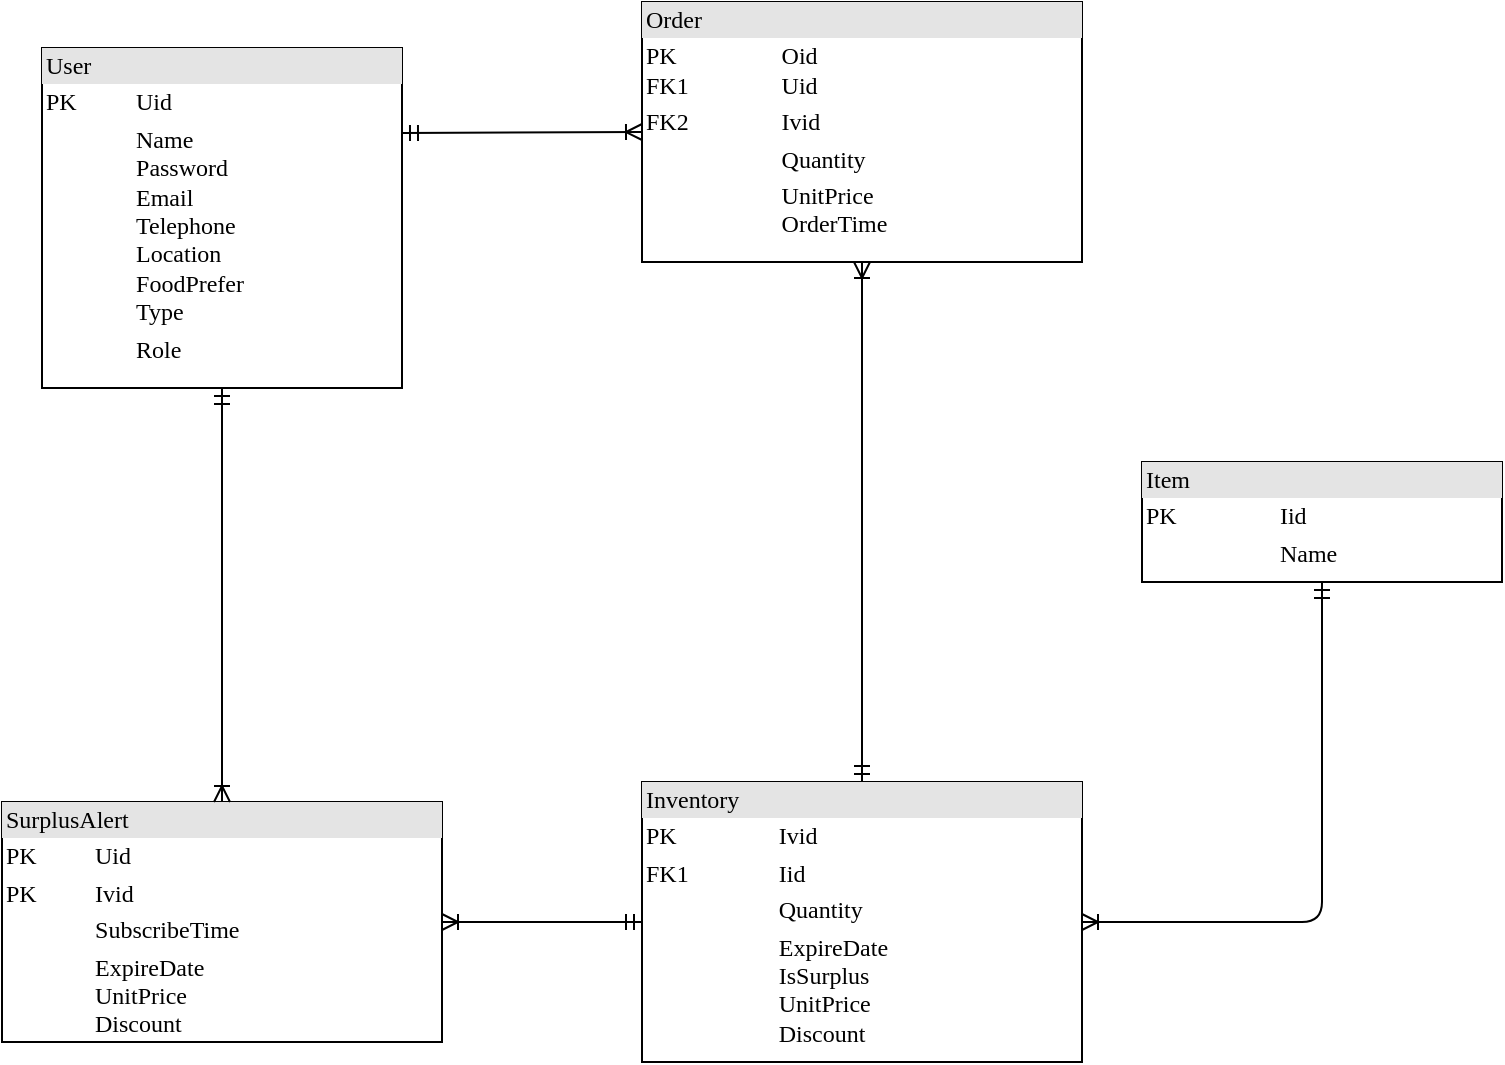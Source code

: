 <mxfile version="24.6.2" type="github">
  <diagram name="Page-1" id="2ca16b54-16f6-2749-3443-fa8db7711227">
    <mxGraphModel dx="2534" dy="746" grid="1" gridSize="10" guides="1" tooltips="1" connect="1" arrows="1" fold="1" page="1" pageScale="1" pageWidth="1100" pageHeight="850" background="none" math="0" shadow="0">
      <root>
        <mxCell id="0" />
        <mxCell id="1" parent="0" />
        <mxCell id="Ib-RsGrzyk7PYMRhS7Ih-1" value="&lt;div style=&quot;box-sizing:border-box;width:100%;background:#e4e4e4;padding:2px;&quot;&gt;User&lt;/div&gt;&lt;table style=&quot;width:100%;font-size:1em;&quot; cellpadding=&quot;2&quot; cellspacing=&quot;0&quot;&gt;&lt;tbody&gt;&lt;tr&gt;&lt;td&gt;PK&lt;/td&gt;&lt;td&gt;Uid&lt;/td&gt;&lt;/tr&gt;&lt;tr&gt;&lt;td&gt;&lt;/td&gt;&lt;td&gt;Name&lt;br&gt;Password&lt;br&gt;Email&lt;br&gt;Telephone&lt;br&gt;Location&lt;br&gt;FoodPrefer&lt;br&gt;Type&lt;/td&gt;&lt;/tr&gt;&lt;tr&gt;&lt;td&gt;&lt;/td&gt;&lt;td&gt;Role&lt;/td&gt;&lt;/tr&gt;&lt;/tbody&gt;&lt;/table&gt;" style="verticalAlign=top;align=left;overflow=fill;html=1;rounded=0;shadow=0;comic=0;labelBackgroundColor=none;strokeWidth=1;fontFamily=Verdana;fontSize=12" parent="1" vertex="1">
          <mxGeometry x="-780" y="83" width="180" height="170" as="geometry" />
        </mxCell>
        <mxCell id="Ib-RsGrzyk7PYMRhS7Ih-2" value="&lt;div style=&quot;box-sizing:border-box;width:100%;background:#e4e4e4;padding:2px;&quot;&gt;Item&lt;/div&gt;&lt;table style=&quot;width:100%;font-size:1em;&quot; cellpadding=&quot;2&quot; cellspacing=&quot;0&quot;&gt;&lt;tbody&gt;&lt;tr&gt;&lt;td&gt;PK&lt;/td&gt;&lt;td&gt;Iid&lt;/td&gt;&lt;/tr&gt;&lt;tr&gt;&lt;td&gt;&lt;/td&gt;&lt;td&gt;Name&lt;br&gt;&lt;/td&gt;&lt;/tr&gt;&lt;tr&gt;&lt;td&gt;&lt;/td&gt;&lt;td&gt;&lt;br&gt;&lt;/td&gt;&lt;/tr&gt;&lt;/tbody&gt;&lt;/table&gt;" style="verticalAlign=top;align=left;overflow=fill;html=1;rounded=0;shadow=0;comic=0;labelBackgroundColor=none;strokeWidth=1;fontFamily=Verdana;fontSize=12" parent="1" vertex="1">
          <mxGeometry x="-230" y="290" width="180" height="60" as="geometry" />
        </mxCell>
        <mxCell id="Ib-RsGrzyk7PYMRhS7Ih-3" value="&lt;div style=&quot;box-sizing:border-box;width:100%;background:#e4e4e4;padding:2px;&quot;&gt;Inventory&lt;/div&gt;&lt;table style=&quot;width:100%;font-size:1em;&quot; cellpadding=&quot;2&quot; cellspacing=&quot;0&quot;&gt;&lt;tbody&gt;&lt;tr&gt;&lt;td&gt;PK&lt;/td&gt;&lt;td&gt;Ivid&lt;/td&gt;&lt;/tr&gt;&lt;tr&gt;&lt;td&gt;FK1&lt;/td&gt;&lt;td&gt;Iid&lt;/td&gt;&lt;/tr&gt;&lt;tr&gt;&lt;td&gt;&lt;br&gt;&lt;/td&gt;&lt;td&gt;Quantity&lt;br&gt;&lt;/td&gt;&lt;/tr&gt;&lt;tr&gt;&lt;td&gt;&lt;br&gt;&lt;/td&gt;&lt;td&gt;ExpireDate&lt;br&gt;IsSurplus&lt;br&gt;UnitPrice&lt;br&gt;Discount&lt;br&gt;&lt;br&gt;&lt;/td&gt;&lt;/tr&gt;&lt;tr&gt;&lt;td&gt;&lt;br&gt;&lt;/td&gt;&lt;td&gt;&lt;br&gt;&lt;/td&gt;&lt;/tr&gt;&lt;/tbody&gt;&lt;/table&gt;" style="verticalAlign=top;align=left;overflow=fill;html=1;rounded=0;shadow=0;comic=0;labelBackgroundColor=none;strokeWidth=1;fontFamily=Verdana;fontSize=12" parent="1" vertex="1">
          <mxGeometry x="-480" y="450" width="220" height="140" as="geometry" />
        </mxCell>
        <mxCell id="Ib-RsGrzyk7PYMRhS7Ih-4" value="&lt;div style=&quot;box-sizing:border-box;width:100%;background:#e4e4e4;padding:2px;&quot;&gt;Order&lt;/div&gt;&lt;table style=&quot;width:100%;font-size:1em;&quot; cellpadding=&quot;2&quot; cellspacing=&quot;0&quot;&gt;&lt;tbody&gt;&lt;tr&gt;&lt;td&gt;PK&lt;br&gt;FK1&lt;/td&gt;&lt;td&gt;Oid&lt;br&gt;Uid&lt;/td&gt;&lt;/tr&gt;&lt;tr&gt;&lt;td&gt;FK2&lt;/td&gt;&lt;td&gt;Ivid&lt;/td&gt;&lt;/tr&gt;&lt;tr&gt;&lt;td&gt;&lt;br&gt;&lt;/td&gt;&lt;td&gt;Quantity&lt;br&gt;&lt;/td&gt;&lt;/tr&gt;&lt;tr&gt;&lt;td&gt;&lt;br&gt;&lt;/td&gt;&lt;td&gt;UnitPrice&lt;br&gt;OrderTime&lt;/td&gt;&lt;/tr&gt;&lt;tr&gt;&lt;td&gt;&lt;br&gt;&lt;/td&gt;&lt;td&gt;&lt;br&gt;&lt;/td&gt;&lt;/tr&gt;&lt;/tbody&gt;&lt;/table&gt;" style="verticalAlign=top;align=left;overflow=fill;html=1;rounded=0;shadow=0;comic=0;labelBackgroundColor=none;strokeWidth=1;fontFamily=Verdana;fontSize=12" parent="1" vertex="1">
          <mxGeometry x="-480" y="60" width="220" height="130" as="geometry" />
        </mxCell>
        <mxCell id="Ib-RsGrzyk7PYMRhS7Ih-5" value="&lt;div style=&quot;box-sizing:border-box;width:100%;background:#e4e4e4;padding:2px;&quot;&gt;SurplusAlert&lt;/div&gt;&lt;table style=&quot;width:100%;font-size:1em;&quot; cellpadding=&quot;2&quot; cellspacing=&quot;0&quot;&gt;&lt;tbody&gt;&lt;tr&gt;&lt;td&gt;PK&lt;/td&gt;&lt;td&gt;Uid&lt;/td&gt;&lt;/tr&gt;&lt;tr&gt;&lt;td&gt;PK&lt;/td&gt;&lt;td&gt;Ivid&lt;/td&gt;&lt;/tr&gt;&lt;tr&gt;&lt;td&gt;&lt;br&gt;&lt;/td&gt;&lt;td&gt;SubscribeTime&lt;/td&gt;&lt;/tr&gt;&lt;tr&gt;&lt;td&gt;&lt;br&gt;&lt;/td&gt;&lt;td&gt;ExpireDate&lt;br&gt;UnitPrice&lt;br&gt;Discount&lt;br&gt;&lt;br&gt;&lt;/td&gt;&lt;/tr&gt;&lt;tr&gt;&lt;td&gt;&lt;br&gt;&lt;/td&gt;&lt;td&gt;&lt;br&gt;&lt;/td&gt;&lt;/tr&gt;&lt;/tbody&gt;&lt;/table&gt;" style="verticalAlign=top;align=left;overflow=fill;html=1;rounded=0;shadow=0;comic=0;labelBackgroundColor=none;strokeWidth=1;fontFamily=Verdana;fontSize=12" parent="1" vertex="1">
          <mxGeometry x="-800" y="460" width="220" height="120" as="geometry" />
        </mxCell>
        <mxCell id="Ib-RsGrzyk7PYMRhS7Ih-7" value="" style="html=1;endArrow=ERoneToMany;startArrow=ERmandOne;labelBackgroundColor=none;fontFamily=Verdana;fontSize=12;align=left;exitX=1;exitY=0.25;exitDx=0;exitDy=0;entryX=0;entryY=0.5;entryDx=0;entryDy=0;" parent="1" source="Ib-RsGrzyk7PYMRhS7Ih-1" target="Ib-RsGrzyk7PYMRhS7Ih-4" edge="1">
          <mxGeometry width="100" height="100" relative="1" as="geometry">
            <mxPoint x="210" y="200" as="sourcePoint" />
            <mxPoint x="-190" y="220" as="targetPoint" />
          </mxGeometry>
        </mxCell>
        <mxCell id="Ib-RsGrzyk7PYMRhS7Ih-8" value="" style="edgeStyle=orthogonalEdgeStyle;html=1;endArrow=ERoneToMany;startArrow=ERmandOne;labelBackgroundColor=none;fontFamily=Verdana;fontSize=12;align=left;entryX=0.5;entryY=1;entryDx=0;entryDy=0;exitX=0.5;exitY=0;exitDx=0;exitDy=0;" parent="1" source="Ib-RsGrzyk7PYMRhS7Ih-3" target="Ib-RsGrzyk7PYMRhS7Ih-4" edge="1">
          <mxGeometry width="100" height="100" relative="1" as="geometry">
            <mxPoint x="-470" y="380" as="sourcePoint" />
            <mxPoint x="-470" y="175" as="targetPoint" />
          </mxGeometry>
        </mxCell>
        <mxCell id="Ib-RsGrzyk7PYMRhS7Ih-9" value="" style="edgeStyle=orthogonalEdgeStyle;html=1;endArrow=ERoneToMany;startArrow=ERmandOne;labelBackgroundColor=none;fontFamily=Verdana;fontSize=12;align=left;entryX=1;entryY=0.5;entryDx=0;entryDy=0;exitX=0.5;exitY=1;exitDx=0;exitDy=0;" parent="1" source="Ib-RsGrzyk7PYMRhS7Ih-2" target="Ib-RsGrzyk7PYMRhS7Ih-3" edge="1">
          <mxGeometry width="100" height="100" relative="1" as="geometry">
            <mxPoint x="-160" y="390" as="sourcePoint" />
            <mxPoint x="-160" y="310" as="targetPoint" />
          </mxGeometry>
        </mxCell>
        <mxCell id="Ib-RsGrzyk7PYMRhS7Ih-10" value="" style="edgeStyle=orthogonalEdgeStyle;html=1;endArrow=ERoneToMany;startArrow=ERmandOne;labelBackgroundColor=none;fontFamily=Verdana;fontSize=12;align=left;exitX=0.5;exitY=1;exitDx=0;exitDy=0;" parent="1" source="Ib-RsGrzyk7PYMRhS7Ih-1" target="Ib-RsGrzyk7PYMRhS7Ih-5" edge="1">
          <mxGeometry width="100" height="100" relative="1" as="geometry">
            <mxPoint x="-680.5" y="290" as="sourcePoint" />
            <mxPoint x="-560.5" y="322" as="targetPoint" />
          </mxGeometry>
        </mxCell>
        <mxCell id="Ib-RsGrzyk7PYMRhS7Ih-11" value="" style="edgeStyle=orthogonalEdgeStyle;html=1;endArrow=ERoneToMany;startArrow=ERmandOne;labelBackgroundColor=none;fontFamily=Verdana;fontSize=12;align=left;exitX=0;exitY=0.5;exitDx=0;exitDy=0;entryX=1;entryY=0.5;entryDx=0;entryDy=0;" parent="1" source="Ib-RsGrzyk7PYMRhS7Ih-3" target="Ib-RsGrzyk7PYMRhS7Ih-5" edge="1">
          <mxGeometry width="100" height="100" relative="1" as="geometry">
            <mxPoint x="-540" y="420" as="sourcePoint" />
            <mxPoint x="-540" y="525" as="targetPoint" />
          </mxGeometry>
        </mxCell>
      </root>
    </mxGraphModel>
  </diagram>
</mxfile>

